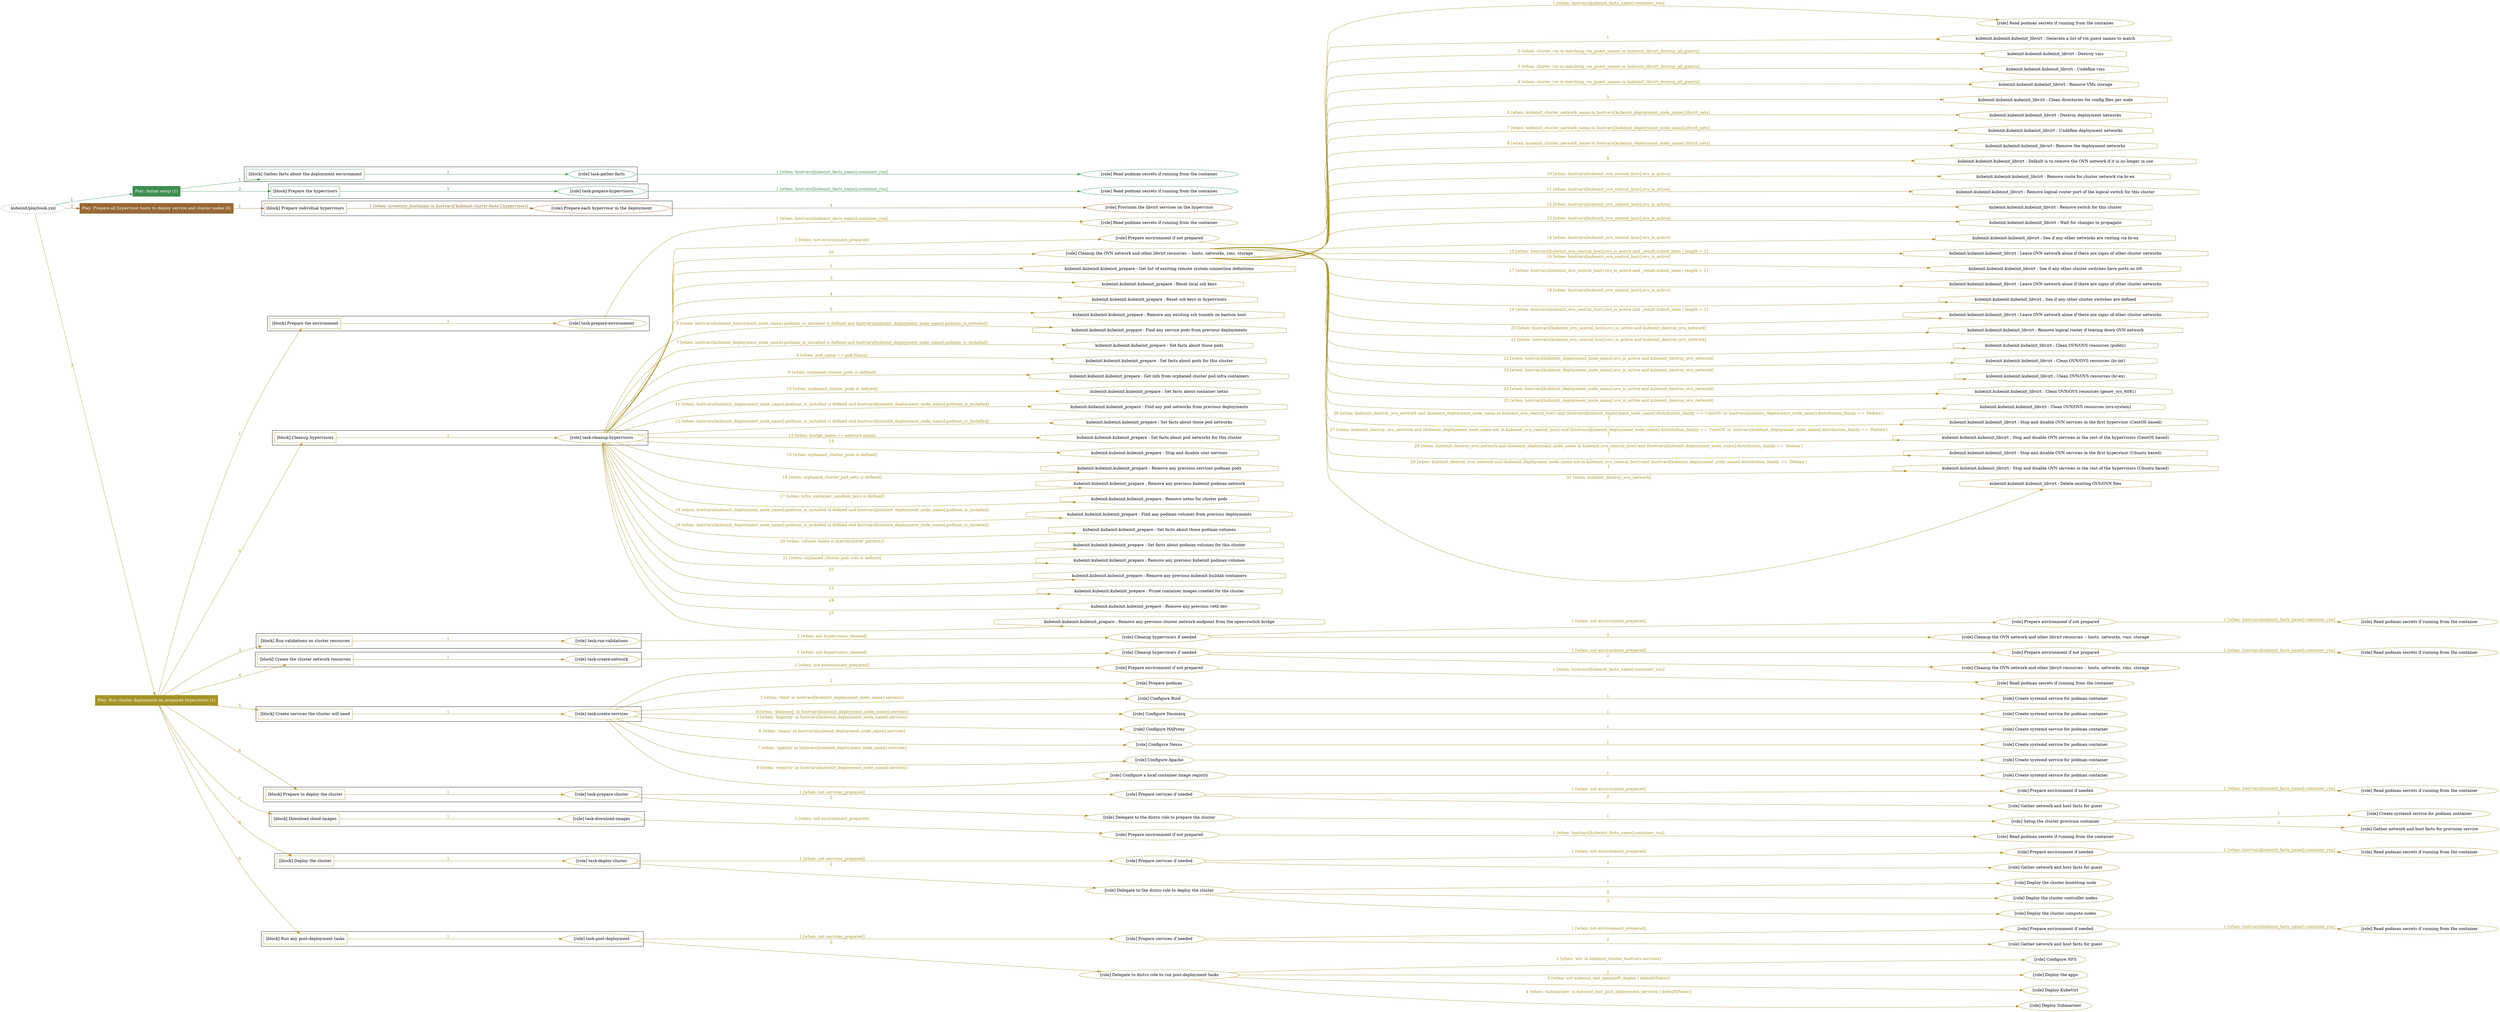 digraph {
	graph [concentrate=true ordering=in rankdir=LR ratio=fill]
	edge [esep=5 sep=10]
	"kubeinit/playbook.yml" [id=root_node style=dotted]
	play_e627af4d [label="Play: Initial setup (1)" color="#3f8d52" fontcolor="#ffffff" id=play_e627af4d shape=box style=filled tooltip=localhost]
	"kubeinit/playbook.yml" -> play_e627af4d [label="1 " color="#3f8d52" fontcolor="#3f8d52" id=edge_b1a0fa0e labeltooltip="1 " tooltip="1 "]
	subgraph "Read podman secrets if running from the container" {
		role_945a54b0 [label="[role] Read podman secrets if running from the container" color="#3f8d52" id=role_945a54b0 tooltip="Read podman secrets if running from the container"]
	}
	subgraph "task-gather-facts" {
		role_fd71c942 [label="[role] task-gather-facts" color="#3f8d52" id=role_fd71c942 tooltip="task-gather-facts"]
		role_fd71c942 -> role_945a54b0 [label="1 [when: hostvars[kubeinit_facts_name].container_run]" color="#3f8d52" fontcolor="#3f8d52" id=edge_cbf4c85c labeltooltip="1 [when: hostvars[kubeinit_facts_name].container_run]" tooltip="1 [when: hostvars[kubeinit_facts_name].container_run]"]
	}
	subgraph "Read podman secrets if running from the container" {
		role_999aba76 [label="[role] Read podman secrets if running from the container" color="#3f8d52" id=role_999aba76 tooltip="Read podman secrets if running from the container"]
	}
	subgraph "task-prepare-hypervisors" {
		role_213adda6 [label="[role] task-prepare-hypervisors" color="#3f8d52" id=role_213adda6 tooltip="task-prepare-hypervisors"]
		role_213adda6 -> role_999aba76 [label="1 [when: hostvars[kubeinit_facts_name].container_run]" color="#3f8d52" fontcolor="#3f8d52" id=edge_40049d8a labeltooltip="1 [when: hostvars[kubeinit_facts_name].container_run]" tooltip="1 [when: hostvars[kubeinit_facts_name].container_run]"]
	}
	subgraph "Play: Initial setup (1)" {
		play_e627af4d -> block_fe7d299f [label=1 color="#3f8d52" fontcolor="#3f8d52" id=edge_24dc483b labeltooltip=1 tooltip=1]
		subgraph cluster_block_fe7d299f {
			block_fe7d299f [label="[block] Gather facts about the deployment environment" color="#3f8d52" id=block_fe7d299f labeltooltip="Gather facts about the deployment environment" shape=box tooltip="Gather facts about the deployment environment"]
			block_fe7d299f -> role_fd71c942 [label="1 " color="#3f8d52" fontcolor="#3f8d52" id=edge_73c1d146 labeltooltip="1 " tooltip="1 "]
		}
		play_e627af4d -> block_44dd4f06 [label=2 color="#3f8d52" fontcolor="#3f8d52" id=edge_a7ccddb1 labeltooltip=2 tooltip=2]
		subgraph cluster_block_44dd4f06 {
			block_44dd4f06 [label="[block] Prepare the hypervisors" color="#3f8d52" id=block_44dd4f06 labeltooltip="Prepare the hypervisors" shape=box tooltip="Prepare the hypervisors"]
			block_44dd4f06 -> role_213adda6 [label="1 " color="#3f8d52" fontcolor="#3f8d52" id=edge_c45668fb labeltooltip="1 " tooltip="1 "]
		}
	}
	play_2b3767d3 [label="Play: Prepare all hypervisor hosts to deploy service and cluster nodes (0)" color="#976835" fontcolor="#ffffff" id=play_2b3767d3 shape=box style=filled tooltip="Play: Prepare all hypervisor hosts to deploy service and cluster nodes (0)"]
	"kubeinit/playbook.yml" -> play_2b3767d3 [label="2 " color="#976835" fontcolor="#976835" id=edge_b7cba304 labeltooltip="2 " tooltip="2 "]
	subgraph "Provision the libvirt services on the hypervisor" {
		role_629a93cc [label="[role] Provision the libvirt services on the hypervisor" color="#976835" id=role_629a93cc tooltip="Provision the libvirt services on the hypervisor"]
	}
	subgraph "Prepare each hypervisor in the deployment" {
		role_200c4804 [label="[role] Prepare each hypervisor in the deployment" color="#976835" id=role_200c4804 tooltip="Prepare each hypervisor in the deployment"]
		role_200c4804 -> role_629a93cc [label="1 " color="#976835" fontcolor="#976835" id=edge_9840a719 labeltooltip="1 " tooltip="1 "]
	}
	subgraph "Play: Prepare all hypervisor hosts to deploy service and cluster nodes (0)" {
		play_2b3767d3 -> block_dea57924 [label=1 color="#976835" fontcolor="#976835" id=edge_38e579b7 labeltooltip=1 tooltip=1]
		subgraph cluster_block_dea57924 {
			block_dea57924 [label="[block] Prepare individual hypervisors" color="#976835" id=block_dea57924 labeltooltip="Prepare individual hypervisors" shape=box tooltip="Prepare individual hypervisors"]
			block_dea57924 -> role_200c4804 [label="1 [when: inventory_hostname in hostvars['kubeinit-cluster-facts'].hypervisors]" color="#976835" fontcolor="#976835" id=edge_85879c3d labeltooltip="1 [when: inventory_hostname in hostvars['kubeinit-cluster-facts'].hypervisors]" tooltip="1 [when: inventory_hostname in hostvars['kubeinit-cluster-facts'].hypervisors]"]
		}
	}
	play_f3c17c21 [label="Play: Run cluster deployment on prepared hypervisors (1)" color="#a79225" fontcolor="#ffffff" id=play_f3c17c21 shape=box style=filled tooltip=localhost]
	"kubeinit/playbook.yml" -> play_f3c17c21 [label="3 " color="#a79225" fontcolor="#a79225" id=edge_9a959c52 labeltooltip="3 " tooltip="3 "]
	subgraph "Read podman secrets if running from the container" {
		role_46206eb3 [label="[role] Read podman secrets if running from the container" color="#a79225" id=role_46206eb3 tooltip="Read podman secrets if running from the container"]
	}
	subgraph "task-prepare-environment" {
		role_40ac49c7 [label="[role] task-prepare-environment" color="#a79225" id=role_40ac49c7 tooltip="task-prepare-environment"]
		role_40ac49c7 -> role_46206eb3 [label="1 [when: hostvars[kubeinit_facts_name].container_run]" color="#a79225" fontcolor="#a79225" id=edge_3f7a90fc labeltooltip="1 [when: hostvars[kubeinit_facts_name].container_run]" tooltip="1 [when: hostvars[kubeinit_facts_name].container_run]"]
	}
	subgraph "Read podman secrets if running from the container" {
		role_5d90f39e [label="[role] Read podman secrets if running from the container" color="#a79225" id=role_5d90f39e tooltip="Read podman secrets if running from the container"]
	}
	subgraph "Prepare environment if not prepared" {
		role_1dc346df [label="[role] Prepare environment if not prepared" color="#a79225" id=role_1dc346df tooltip="Prepare environment if not prepared"]
		role_1dc346df -> role_5d90f39e [label="1 [when: hostvars[kubeinit_facts_name].container_run]" color="#a79225" fontcolor="#a79225" id=edge_08c45264 labeltooltip="1 [when: hostvars[kubeinit_facts_name].container_run]" tooltip="1 [when: hostvars[kubeinit_facts_name].container_run]"]
	}
	subgraph "Cleanup the OVN network and other libvirt resources -- hosts, networks, vms, storage" {
		role_8deea401 [label="[role] Cleanup the OVN network and other libvirt resources -- hosts, networks, vms, storage" color="#a79225" id=role_8deea401 tooltip="Cleanup the OVN network and other libvirt resources -- hosts, networks, vms, storage"]
		task_f8c1eb00 [label="kubeinit.kubeinit.kubeinit_libvirt : Generate a list of vm guest names to match" color="#a79225" id=task_f8c1eb00 shape=octagon tooltip="kubeinit.kubeinit.kubeinit_libvirt : Generate a list of vm guest names to match"]
		role_8deea401 -> task_f8c1eb00 [label="1 " color="#a79225" fontcolor="#a79225" id=edge_30e89705 labeltooltip="1 " tooltip="1 "]
		task_a18265c7 [label="kubeinit.kubeinit.kubeinit_libvirt : Destroy vms" color="#a79225" id=task_a18265c7 shape=octagon tooltip="kubeinit.kubeinit.kubeinit_libvirt : Destroy vms"]
		role_8deea401 -> task_a18265c7 [label="2 [when: cluster_vm in matching_vm_guest_names or kubeinit_libvirt_destroy_all_guests]" color="#a79225" fontcolor="#a79225" id=edge_04a6ea64 labeltooltip="2 [when: cluster_vm in matching_vm_guest_names or kubeinit_libvirt_destroy_all_guests]" tooltip="2 [when: cluster_vm in matching_vm_guest_names or kubeinit_libvirt_destroy_all_guests]"]
		task_c7479c64 [label="kubeinit.kubeinit.kubeinit_libvirt : Undefine vms" color="#a79225" id=task_c7479c64 shape=octagon tooltip="kubeinit.kubeinit.kubeinit_libvirt : Undefine vms"]
		role_8deea401 -> task_c7479c64 [label="3 [when: cluster_vm in matching_vm_guest_names or kubeinit_libvirt_destroy_all_guests]" color="#a79225" fontcolor="#a79225" id=edge_e7833eb1 labeltooltip="3 [when: cluster_vm in matching_vm_guest_names or kubeinit_libvirt_destroy_all_guests]" tooltip="3 [when: cluster_vm in matching_vm_guest_names or kubeinit_libvirt_destroy_all_guests]"]
		task_2f0e3ef5 [label="kubeinit.kubeinit.kubeinit_libvirt : Remove VMs storage" color="#a79225" id=task_2f0e3ef5 shape=octagon tooltip="kubeinit.kubeinit.kubeinit_libvirt : Remove VMs storage"]
		role_8deea401 -> task_2f0e3ef5 [label="4 [when: cluster_vm in matching_vm_guest_names or kubeinit_libvirt_destroy_all_guests]" color="#a79225" fontcolor="#a79225" id=edge_33636f58 labeltooltip="4 [when: cluster_vm in matching_vm_guest_names or kubeinit_libvirt_destroy_all_guests]" tooltip="4 [when: cluster_vm in matching_vm_guest_names or kubeinit_libvirt_destroy_all_guests]"]
		task_9b758dd6 [label="kubeinit.kubeinit.kubeinit_libvirt : Clean directories for config files per node" color="#a79225" id=task_9b758dd6 shape=octagon tooltip="kubeinit.kubeinit.kubeinit_libvirt : Clean directories for config files per node"]
		role_8deea401 -> task_9b758dd6 [label="5 " color="#a79225" fontcolor="#a79225" id=edge_1ac9c36d labeltooltip="5 " tooltip="5 "]
		task_75edd86d [label="kubeinit.kubeinit.kubeinit_libvirt : Destroy deployment networks" color="#a79225" id=task_75edd86d shape=octagon tooltip="kubeinit.kubeinit.kubeinit_libvirt : Destroy deployment networks"]
		role_8deea401 -> task_75edd86d [label="6 [when: kubeinit_cluster_network_name in hostvars[kubeinit_deployment_node_name].libvirt_nets]" color="#a79225" fontcolor="#a79225" id=edge_cea6abc5 labeltooltip="6 [when: kubeinit_cluster_network_name in hostvars[kubeinit_deployment_node_name].libvirt_nets]" tooltip="6 [when: kubeinit_cluster_network_name in hostvars[kubeinit_deployment_node_name].libvirt_nets]"]
		task_c1e216cf [label="kubeinit.kubeinit.kubeinit_libvirt : Undefine deployment networks" color="#a79225" id=task_c1e216cf shape=octagon tooltip="kubeinit.kubeinit.kubeinit_libvirt : Undefine deployment networks"]
		role_8deea401 -> task_c1e216cf [label="7 [when: kubeinit_cluster_network_name in hostvars[kubeinit_deployment_node_name].libvirt_nets]" color="#a79225" fontcolor="#a79225" id=edge_84454660 labeltooltip="7 [when: kubeinit_cluster_network_name in hostvars[kubeinit_deployment_node_name].libvirt_nets]" tooltip="7 [when: kubeinit_cluster_network_name in hostvars[kubeinit_deployment_node_name].libvirt_nets]"]
		task_753be679 [label="kubeinit.kubeinit.kubeinit_libvirt : Remove the deployment networks" color="#a79225" id=task_753be679 shape=octagon tooltip="kubeinit.kubeinit.kubeinit_libvirt : Remove the deployment networks"]
		role_8deea401 -> task_753be679 [label="8 [when: kubeinit_cluster_network_name in hostvars[kubeinit_deployment_node_name].libvirt_nets]" color="#a79225" fontcolor="#a79225" id=edge_3ef0c975 labeltooltip="8 [when: kubeinit_cluster_network_name in hostvars[kubeinit_deployment_node_name].libvirt_nets]" tooltip="8 [when: kubeinit_cluster_network_name in hostvars[kubeinit_deployment_node_name].libvirt_nets]"]
		task_0149a391 [label="kubeinit.kubeinit.kubeinit_libvirt : Default is to remove the OVN network if it is no longer in use" color="#a79225" id=task_0149a391 shape=octagon tooltip="kubeinit.kubeinit.kubeinit_libvirt : Default is to remove the OVN network if it is no longer in use"]
		role_8deea401 -> task_0149a391 [label="9 " color="#a79225" fontcolor="#a79225" id=edge_0e11771b labeltooltip="9 " tooltip="9 "]
		task_54afe950 [label="kubeinit.kubeinit.kubeinit_libvirt : Remove route for cluster network via br-ex" color="#a79225" id=task_54afe950 shape=octagon tooltip="kubeinit.kubeinit.kubeinit_libvirt : Remove route for cluster network via br-ex"]
		role_8deea401 -> task_54afe950 [label="10 [when: hostvars[kubeinit_ovn_central_host].ovs_is_active]" color="#a79225" fontcolor="#a79225" id=edge_01ca79d1 labeltooltip="10 [when: hostvars[kubeinit_ovn_central_host].ovs_is_active]" tooltip="10 [when: hostvars[kubeinit_ovn_central_host].ovs_is_active]"]
		task_499bfc2d [label="kubeinit.kubeinit.kubeinit_libvirt : Remove logical router port of the logical switch for this cluster" color="#a79225" id=task_499bfc2d shape=octagon tooltip="kubeinit.kubeinit.kubeinit_libvirt : Remove logical router port of the logical switch for this cluster"]
		role_8deea401 -> task_499bfc2d [label="11 [when: hostvars[kubeinit_ovn_central_host].ovs_is_active]" color="#a79225" fontcolor="#a79225" id=edge_309923c1 labeltooltip="11 [when: hostvars[kubeinit_ovn_central_host].ovs_is_active]" tooltip="11 [when: hostvars[kubeinit_ovn_central_host].ovs_is_active]"]
		task_d9783984 [label="kubeinit.kubeinit.kubeinit_libvirt : Remove switch for this cluster" color="#a79225" id=task_d9783984 shape=octagon tooltip="kubeinit.kubeinit.kubeinit_libvirt : Remove switch for this cluster"]
		role_8deea401 -> task_d9783984 [label="12 [when: hostvars[kubeinit_ovn_central_host].ovs_is_active]" color="#a79225" fontcolor="#a79225" id=edge_e54f09f5 labeltooltip="12 [when: hostvars[kubeinit_ovn_central_host].ovs_is_active]" tooltip="12 [when: hostvars[kubeinit_ovn_central_host].ovs_is_active]"]
		task_47b3cb12 [label="kubeinit.kubeinit.kubeinit_libvirt : Wait for changes to propagate" color="#a79225" id=task_47b3cb12 shape=octagon tooltip="kubeinit.kubeinit.kubeinit_libvirt : Wait for changes to propagate"]
		role_8deea401 -> task_47b3cb12 [label="13 [when: hostvars[kubeinit_ovn_central_host].ovs_is_active]" color="#a79225" fontcolor="#a79225" id=edge_11a824d2 labeltooltip="13 [when: hostvars[kubeinit_ovn_central_host].ovs_is_active]" tooltip="13 [when: hostvars[kubeinit_ovn_central_host].ovs_is_active]"]
		task_0f1a0e48 [label="kubeinit.kubeinit.kubeinit_libvirt : See if any other networks are routing via br-ex" color="#a79225" id=task_0f1a0e48 shape=octagon tooltip="kubeinit.kubeinit.kubeinit_libvirt : See if any other networks are routing via br-ex"]
		role_8deea401 -> task_0f1a0e48 [label="14 [when: hostvars[kubeinit_ovn_central_host].ovs_is_active]" color="#a79225" fontcolor="#a79225" id=edge_41bff3da labeltooltip="14 [when: hostvars[kubeinit_ovn_central_host].ovs_is_active]" tooltip="14 [when: hostvars[kubeinit_ovn_central_host].ovs_is_active]"]
		task_198ef79d [label="kubeinit.kubeinit.kubeinit_libvirt : Leave OVN network alone if there are signs of other cluster networks" color="#a79225" id=task_198ef79d shape=octagon tooltip="kubeinit.kubeinit.kubeinit_libvirt : Leave OVN network alone if there are signs of other cluster networks"]
		role_8deea401 -> task_198ef79d [label="15 [when: hostvars[kubeinit_ovn_central_host].ovs_is_active and _result.stdout_lines | length > 1]" color="#a79225" fontcolor="#a79225" id=edge_53b9e0f5 labeltooltip="15 [when: hostvars[kubeinit_ovn_central_host].ovs_is_active and _result.stdout_lines | length > 1]" tooltip="15 [when: hostvars[kubeinit_ovn_central_host].ovs_is_active and _result.stdout_lines | length > 1]"]
		task_b1ab9388 [label="kubeinit.kubeinit.kubeinit_libvirt : See if any other cluster switches have ports on lr0" color="#a79225" id=task_b1ab9388 shape=octagon tooltip="kubeinit.kubeinit.kubeinit_libvirt : See if any other cluster switches have ports on lr0"]
		role_8deea401 -> task_b1ab9388 [label="16 [when: hostvars[kubeinit_ovn_central_host].ovs_is_active]" color="#a79225" fontcolor="#a79225" id=edge_04d40254 labeltooltip="16 [when: hostvars[kubeinit_ovn_central_host].ovs_is_active]" tooltip="16 [when: hostvars[kubeinit_ovn_central_host].ovs_is_active]"]
		task_e60fdf5b [label="kubeinit.kubeinit.kubeinit_libvirt : Leave OVN network alone if there are signs of other cluster networks" color="#a79225" id=task_e60fdf5b shape=octagon tooltip="kubeinit.kubeinit.kubeinit_libvirt : Leave OVN network alone if there are signs of other cluster networks"]
		role_8deea401 -> task_e60fdf5b [label="17 [when: hostvars[kubeinit_ovn_central_host].ovs_is_active and _result.stdout_lines | length > 1]" color="#a79225" fontcolor="#a79225" id=edge_fef4cea2 labeltooltip="17 [when: hostvars[kubeinit_ovn_central_host].ovs_is_active and _result.stdout_lines | length > 1]" tooltip="17 [when: hostvars[kubeinit_ovn_central_host].ovs_is_active and _result.stdout_lines | length > 1]"]
		task_1ed42f6c [label="kubeinit.kubeinit.kubeinit_libvirt : See if any other cluster switches are defined" color="#a79225" id=task_1ed42f6c shape=octagon tooltip="kubeinit.kubeinit.kubeinit_libvirt : See if any other cluster switches are defined"]
		role_8deea401 -> task_1ed42f6c [label="18 [when: hostvars[kubeinit_ovn_central_host].ovs_is_active]" color="#a79225" fontcolor="#a79225" id=edge_3b5e0566 labeltooltip="18 [when: hostvars[kubeinit_ovn_central_host].ovs_is_active]" tooltip="18 [when: hostvars[kubeinit_ovn_central_host].ovs_is_active]"]
		task_f97c2cfb [label="kubeinit.kubeinit.kubeinit_libvirt : Leave OVN network alone if there are signs of other cluster networks" color="#a79225" id=task_f97c2cfb shape=octagon tooltip="kubeinit.kubeinit.kubeinit_libvirt : Leave OVN network alone if there are signs of other cluster networks"]
		role_8deea401 -> task_f97c2cfb [label="19 [when: hostvars[kubeinit_ovn_central_host].ovs_is_active and _result.stdout_lines | length > 1]" color="#a79225" fontcolor="#a79225" id=edge_8f8db188 labeltooltip="19 [when: hostvars[kubeinit_ovn_central_host].ovs_is_active and _result.stdout_lines | length > 1]" tooltip="19 [when: hostvars[kubeinit_ovn_central_host].ovs_is_active and _result.stdout_lines | length > 1]"]
		task_f2e5886b [label="kubeinit.kubeinit.kubeinit_libvirt : Remove logical router if tearing down OVN network" color="#a79225" id=task_f2e5886b shape=octagon tooltip="kubeinit.kubeinit.kubeinit_libvirt : Remove logical router if tearing down OVN network"]
		role_8deea401 -> task_f2e5886b [label="20 [when: hostvars[kubeinit_ovn_central_host].ovs_is_active and kubeinit_destroy_ovn_network]" color="#a79225" fontcolor="#a79225" id=edge_bb618c50 labeltooltip="20 [when: hostvars[kubeinit_ovn_central_host].ovs_is_active and kubeinit_destroy_ovn_network]" tooltip="20 [when: hostvars[kubeinit_ovn_central_host].ovs_is_active and kubeinit_destroy_ovn_network]"]
		task_55994ff9 [label="kubeinit.kubeinit.kubeinit_libvirt : Clean OVN/OVS resources (public)" color="#a79225" id=task_55994ff9 shape=octagon tooltip="kubeinit.kubeinit.kubeinit_libvirt : Clean OVN/OVS resources (public)"]
		role_8deea401 -> task_55994ff9 [label="21 [when: hostvars[kubeinit_ovn_central_host].ovs_is_active and kubeinit_destroy_ovn_network]" color="#a79225" fontcolor="#a79225" id=edge_902edf7f labeltooltip="21 [when: hostvars[kubeinit_ovn_central_host].ovs_is_active and kubeinit_destroy_ovn_network]" tooltip="21 [when: hostvars[kubeinit_ovn_central_host].ovs_is_active and kubeinit_destroy_ovn_network]"]
		task_7dbc2802 [label="kubeinit.kubeinit.kubeinit_libvirt : Clean OVN/OVS resources (br-int)" color="#a79225" id=task_7dbc2802 shape=octagon tooltip="kubeinit.kubeinit.kubeinit_libvirt : Clean OVN/OVS resources (br-int)"]
		role_8deea401 -> task_7dbc2802 [label="22 [when: hostvars[kubeinit_deployment_node_name].ovs_is_active and kubeinit_destroy_ovn_network]" color="#a79225" fontcolor="#a79225" id=edge_b0a0f0ac labeltooltip="22 [when: hostvars[kubeinit_deployment_node_name].ovs_is_active and kubeinit_destroy_ovn_network]" tooltip="22 [when: hostvars[kubeinit_deployment_node_name].ovs_is_active and kubeinit_destroy_ovn_network]"]
		task_6e619f58 [label="kubeinit.kubeinit.kubeinit_libvirt : Clean OVN/OVS resources (br-ex)" color="#a79225" id=task_6e619f58 shape=octagon tooltip="kubeinit.kubeinit.kubeinit_libvirt : Clean OVN/OVS resources (br-ex)"]
		role_8deea401 -> task_6e619f58 [label="23 [when: hostvars[kubeinit_deployment_node_name].ovs_is_active and kubeinit_destroy_ovn_network]" color="#a79225" fontcolor="#a79225" id=edge_bc08c4d0 labeltooltip="23 [when: hostvars[kubeinit_deployment_node_name].ovs_is_active and kubeinit_destroy_ovn_network]" tooltip="23 [when: hostvars[kubeinit_deployment_node_name].ovs_is_active and kubeinit_destroy_ovn_network]"]
		task_de393d27 [label="kubeinit.kubeinit.kubeinit_libvirt : Clean OVN/OVS resources (genev_sys_6081)" color="#a79225" id=task_de393d27 shape=octagon tooltip="kubeinit.kubeinit.kubeinit_libvirt : Clean OVN/OVS resources (genev_sys_6081)"]
		role_8deea401 -> task_de393d27 [label="24 [when: hostvars[kubeinit_deployment_node_name].ovs_is_active and kubeinit_destroy_ovn_network]" color="#a79225" fontcolor="#a79225" id=edge_bcf24ac1 labeltooltip="24 [when: hostvars[kubeinit_deployment_node_name].ovs_is_active and kubeinit_destroy_ovn_network]" tooltip="24 [when: hostvars[kubeinit_deployment_node_name].ovs_is_active and kubeinit_destroy_ovn_network]"]
		task_36a2185c [label="kubeinit.kubeinit.kubeinit_libvirt : Clean OVN/OVS resources (ovs-system)" color="#a79225" id=task_36a2185c shape=octagon tooltip="kubeinit.kubeinit.kubeinit_libvirt : Clean OVN/OVS resources (ovs-system)"]
		role_8deea401 -> task_36a2185c [label="25 [when: hostvars[kubeinit_deployment_node_name].ovs_is_active and kubeinit_destroy_ovn_network]" color="#a79225" fontcolor="#a79225" id=edge_9dc57d18 labeltooltip="25 [when: hostvars[kubeinit_deployment_node_name].ovs_is_active and kubeinit_destroy_ovn_network]" tooltip="25 [when: hostvars[kubeinit_deployment_node_name].ovs_is_active and kubeinit_destroy_ovn_network]"]
		task_b24de146 [label="kubeinit.kubeinit.kubeinit_libvirt : Stop and disable OVN services in the first hypervisor (CentOS based)" color="#a79225" id=task_b24de146 shape=octagon tooltip="kubeinit.kubeinit.kubeinit_libvirt : Stop and disable OVN services in the first hypervisor (CentOS based)"]
		role_8deea401 -> task_b24de146 [label="26 [when: kubeinit_destroy_ovn_network and (kubeinit_deployment_node_name in kubeinit_ovn_central_host) and (hostvars[kubeinit_deployment_node_name].distribution_family == 'CentOS' or hostvars[kubeinit_deployment_node_name].distribution_family == 'Fedora')
]" color="#a79225" fontcolor="#a79225" id=edge_c7645178 labeltooltip="26 [when: kubeinit_destroy_ovn_network and (kubeinit_deployment_node_name in kubeinit_ovn_central_host) and (hostvars[kubeinit_deployment_node_name].distribution_family == 'CentOS' or hostvars[kubeinit_deployment_node_name].distribution_family == 'Fedora')
]" tooltip="26 [when: kubeinit_destroy_ovn_network and (kubeinit_deployment_node_name in kubeinit_ovn_central_host) and (hostvars[kubeinit_deployment_node_name].distribution_family == 'CentOS' or hostvars[kubeinit_deployment_node_name].distribution_family == 'Fedora')
]"]
		task_f4948f0d [label="kubeinit.kubeinit.kubeinit_libvirt : Stop and disable OVN services in the rest of the hypervisors (CentOS based)" color="#a79225" id=task_f4948f0d shape=octagon tooltip="kubeinit.kubeinit.kubeinit_libvirt : Stop and disable OVN services in the rest of the hypervisors (CentOS based)"]
		role_8deea401 -> task_f4948f0d [label="27 [when: kubeinit_destroy_ovn_network and (kubeinit_deployment_node_name not in kubeinit_ovn_central_host) and (hostvars[kubeinit_deployment_node_name].distribution_family == 'CentOS' or hostvars[kubeinit_deployment_node_name].distribution_family == 'Fedora')
]" color="#a79225" fontcolor="#a79225" id=edge_d04ebab8 labeltooltip="27 [when: kubeinit_destroy_ovn_network and (kubeinit_deployment_node_name not in kubeinit_ovn_central_host) and (hostvars[kubeinit_deployment_node_name].distribution_family == 'CentOS' or hostvars[kubeinit_deployment_node_name].distribution_family == 'Fedora')
]" tooltip="27 [when: kubeinit_destroy_ovn_network and (kubeinit_deployment_node_name not in kubeinit_ovn_central_host) and (hostvars[kubeinit_deployment_node_name].distribution_family == 'CentOS' or hostvars[kubeinit_deployment_node_name].distribution_family == 'Fedora')
]"]
		task_046e3c74 [label="kubeinit.kubeinit.kubeinit_libvirt : Stop and disable OVN services in the first hypervisor (Ubuntu based)" color="#a79225" id=task_046e3c74 shape=octagon tooltip="kubeinit.kubeinit.kubeinit_libvirt : Stop and disable OVN services in the first hypervisor (Ubuntu based)"]
		role_8deea401 -> task_046e3c74 [label="28 [when: kubeinit_destroy_ovn_network and (kubeinit_deployment_node_name in kubeinit_ovn_central_host) and (hostvars[kubeinit_deployment_node_name].distribution_family == 'Debian')
]" color="#a79225" fontcolor="#a79225" id=edge_471fcf57 labeltooltip="28 [when: kubeinit_destroy_ovn_network and (kubeinit_deployment_node_name in kubeinit_ovn_central_host) and (hostvars[kubeinit_deployment_node_name].distribution_family == 'Debian')
]" tooltip="28 [when: kubeinit_destroy_ovn_network and (kubeinit_deployment_node_name in kubeinit_ovn_central_host) and (hostvars[kubeinit_deployment_node_name].distribution_family == 'Debian')
]"]
		task_a0d09c1d [label="kubeinit.kubeinit.kubeinit_libvirt : Stop and disable OVN services in the rest of the hypervisors (Ubuntu based)" color="#a79225" id=task_a0d09c1d shape=octagon tooltip="kubeinit.kubeinit.kubeinit_libvirt : Stop and disable OVN services in the rest of the hypervisors (Ubuntu based)"]
		role_8deea401 -> task_a0d09c1d [label="29 [when: kubeinit_destroy_ovn_network and (kubeinit_deployment_node_name not in kubeinit_ovn_central_host) and (hostvars[kubeinit_deployment_node_name].distribution_family == 'Debian')
]" color="#a79225" fontcolor="#a79225" id=edge_56b050d1 labeltooltip="29 [when: kubeinit_destroy_ovn_network and (kubeinit_deployment_node_name not in kubeinit_ovn_central_host) and (hostvars[kubeinit_deployment_node_name].distribution_family == 'Debian')
]" tooltip="29 [when: kubeinit_destroy_ovn_network and (kubeinit_deployment_node_name not in kubeinit_ovn_central_host) and (hostvars[kubeinit_deployment_node_name].distribution_family == 'Debian')
]"]
		task_1a033113 [label="kubeinit.kubeinit.kubeinit_libvirt : Delete existing OVS/OVN files" color="#a79225" id=task_1a033113 shape=octagon tooltip="kubeinit.kubeinit.kubeinit_libvirt : Delete existing OVS/OVN files"]
		role_8deea401 -> task_1a033113 [label="30 [when: kubeinit_destroy_ovn_network]" color="#a79225" fontcolor="#a79225" id=edge_0020dc3b labeltooltip="30 [when: kubeinit_destroy_ovn_network]" tooltip="30 [when: kubeinit_destroy_ovn_network]"]
	}
	subgraph "task-cleanup-hypervisors" {
		role_2c934be8 [label="[role] task-cleanup-hypervisors" color="#a79225" id=role_2c934be8 tooltip="task-cleanup-hypervisors"]
		role_2c934be8 -> role_1dc346df [label="1 [when: not environment_prepared]" color="#a79225" fontcolor="#a79225" id=edge_361ec413 labeltooltip="1 [when: not environment_prepared]" tooltip="1 [when: not environment_prepared]"]
		task_1c09fe6f [label="kubeinit.kubeinit.kubeinit_prepare : Get list of existing remote system connection definitions" color="#a79225" id=task_1c09fe6f shape=octagon tooltip="kubeinit.kubeinit.kubeinit_prepare : Get list of existing remote system connection definitions"]
		role_2c934be8 -> task_1c09fe6f [label="2 " color="#a79225" fontcolor="#a79225" id=edge_e45b4705 labeltooltip="2 " tooltip="2 "]
		task_bb772f4c [label="kubeinit.kubeinit.kubeinit_prepare : Reset local ssh keys" color="#a79225" id=task_bb772f4c shape=octagon tooltip="kubeinit.kubeinit.kubeinit_prepare : Reset local ssh keys"]
		role_2c934be8 -> task_bb772f4c [label="3 " color="#a79225" fontcolor="#a79225" id=edge_caf37560 labeltooltip="3 " tooltip="3 "]
		task_d93689d6 [label="kubeinit.kubeinit.kubeinit_prepare : Reset ssh keys in hypervisors" color="#a79225" id=task_d93689d6 shape=octagon tooltip="kubeinit.kubeinit.kubeinit_prepare : Reset ssh keys in hypervisors"]
		role_2c934be8 -> task_d93689d6 [label="4 " color="#a79225" fontcolor="#a79225" id=edge_c0c5a394 labeltooltip="4 " tooltip="4 "]
		task_9ee9ad18 [label="kubeinit.kubeinit.kubeinit_prepare : Remove any existing ssh tunnels on bastion host" color="#a79225" id=task_9ee9ad18 shape=octagon tooltip="kubeinit.kubeinit.kubeinit_prepare : Remove any existing ssh tunnels on bastion host"]
		role_2c934be8 -> task_9ee9ad18 [label="5 " color="#a79225" fontcolor="#a79225" id=edge_d0b954eb labeltooltip="5 " tooltip="5 "]
		task_790a4637 [label="kubeinit.kubeinit.kubeinit_prepare : Find any service pods from previous deployments" color="#a79225" id=task_790a4637 shape=octagon tooltip="kubeinit.kubeinit.kubeinit_prepare : Find any service pods from previous deployments"]
		role_2c934be8 -> task_790a4637 [label="6 [when: hostvars[kubeinit_deployment_node_name].podman_is_installed is defined and hostvars[kubeinit_deployment_node_name].podman_is_installed]" color="#a79225" fontcolor="#a79225" id=edge_1a7561e5 labeltooltip="6 [when: hostvars[kubeinit_deployment_node_name].podman_is_installed is defined and hostvars[kubeinit_deployment_node_name].podman_is_installed]" tooltip="6 [when: hostvars[kubeinit_deployment_node_name].podman_is_installed is defined and hostvars[kubeinit_deployment_node_name].podman_is_installed]"]
		task_2fd76956 [label="kubeinit.kubeinit.kubeinit_prepare : Set facts about those pods" color="#a79225" id=task_2fd76956 shape=octagon tooltip="kubeinit.kubeinit.kubeinit_prepare : Set facts about those pods"]
		role_2c934be8 -> task_2fd76956 [label="7 [when: hostvars[kubeinit_deployment_node_name].podman_is_installed is defined and hostvars[kubeinit_deployment_node_name].podman_is_installed]" color="#a79225" fontcolor="#a79225" id=edge_b4bc7b37 labeltooltip="7 [when: hostvars[kubeinit_deployment_node_name].podman_is_installed is defined and hostvars[kubeinit_deployment_node_name].podman_is_installed]" tooltip="7 [when: hostvars[kubeinit_deployment_node_name].podman_is_installed is defined and hostvars[kubeinit_deployment_node_name].podman_is_installed]"]
		task_1242551d [label="kubeinit.kubeinit.kubeinit_prepare : Set facts about pods for this cluster" color="#a79225" id=task_1242551d shape=octagon tooltip="kubeinit.kubeinit.kubeinit_prepare : Set facts about pods for this cluster"]
		role_2c934be8 -> task_1242551d [label="8 [when: pod_name == pod.Name]" color="#a79225" fontcolor="#a79225" id=edge_5e9b2124 labeltooltip="8 [when: pod_name == pod.Name]" tooltip="8 [when: pod_name == pod.Name]"]
		task_2d8cf5ed [label="kubeinit.kubeinit.kubeinit_prepare : Get info from orphaned cluster pod infra containers" color="#a79225" id=task_2d8cf5ed shape=octagon tooltip="kubeinit.kubeinit.kubeinit_prepare : Get info from orphaned cluster pod infra containers"]
		role_2c934be8 -> task_2d8cf5ed [label="9 [when: orphaned_cluster_pods is defined]" color="#a79225" fontcolor="#a79225" id=edge_226942a0 labeltooltip="9 [when: orphaned_cluster_pods is defined]" tooltip="9 [when: orphaned_cluster_pods is defined]"]
		task_3d3c82a0 [label="kubeinit.kubeinit.kubeinit_prepare : Set facts about container netns" color="#a79225" id=task_3d3c82a0 shape=octagon tooltip="kubeinit.kubeinit.kubeinit_prepare : Set facts about container netns"]
		role_2c934be8 -> task_3d3c82a0 [label="10 [when: orphaned_cluster_pods is defined]" color="#a79225" fontcolor="#a79225" id=edge_27c07330 labeltooltip="10 [when: orphaned_cluster_pods is defined]" tooltip="10 [when: orphaned_cluster_pods is defined]"]
		task_e8fa02be [label="kubeinit.kubeinit.kubeinit_prepare : Find any pod networks from previous deployments" color="#a79225" id=task_e8fa02be shape=octagon tooltip="kubeinit.kubeinit.kubeinit_prepare : Find any pod networks from previous deployments"]
		role_2c934be8 -> task_e8fa02be [label="11 [when: hostvars[kubeinit_deployment_node_name].podman_is_installed is defined and hostvars[kubeinit_deployment_node_name].podman_is_installed]" color="#a79225" fontcolor="#a79225" id=edge_c488bc8f labeltooltip="11 [when: hostvars[kubeinit_deployment_node_name].podman_is_installed is defined and hostvars[kubeinit_deployment_node_name].podman_is_installed]" tooltip="11 [when: hostvars[kubeinit_deployment_node_name].podman_is_installed is defined and hostvars[kubeinit_deployment_node_name].podman_is_installed]"]
		task_e2709182 [label="kubeinit.kubeinit.kubeinit_prepare : Set facts about those pod networks" color="#a79225" id=task_e2709182 shape=octagon tooltip="kubeinit.kubeinit.kubeinit_prepare : Set facts about those pod networks"]
		role_2c934be8 -> task_e2709182 [label="12 [when: hostvars[kubeinit_deployment_node_name].podman_is_installed is defined and hostvars[kubeinit_deployment_node_name].podman_is_installed]" color="#a79225" fontcolor="#a79225" id=edge_b5d5e0ed labeltooltip="12 [when: hostvars[kubeinit_deployment_node_name].podman_is_installed is defined and hostvars[kubeinit_deployment_node_name].podman_is_installed]" tooltip="12 [when: hostvars[kubeinit_deployment_node_name].podman_is_installed is defined and hostvars[kubeinit_deployment_node_name].podman_is_installed]"]
		task_a881d5d2 [label="kubeinit.kubeinit.kubeinit_prepare : Set facts about pod networks for this cluster" color="#a79225" id=task_a881d5d2 shape=octagon tooltip="kubeinit.kubeinit.kubeinit_prepare : Set facts about pod networks for this cluster"]
		role_2c934be8 -> task_a881d5d2 [label="13 [when: bridge_name == network.name]" color="#a79225" fontcolor="#a79225" id=edge_b337edf2 labeltooltip="13 [when: bridge_name == network.name]" tooltip="13 [when: bridge_name == network.name]"]
		task_db057bde [label="kubeinit.kubeinit.kubeinit_prepare : Stop and disable user services" color="#a79225" id=task_db057bde shape=octagon tooltip="kubeinit.kubeinit.kubeinit_prepare : Stop and disable user services"]
		role_2c934be8 -> task_db057bde [label="14 " color="#a79225" fontcolor="#a79225" id=edge_201e5b4a labeltooltip="14 " tooltip="14 "]
		task_81aad5ba [label="kubeinit.kubeinit.kubeinit_prepare : Remove any previous services podman pods" color="#a79225" id=task_81aad5ba shape=octagon tooltip="kubeinit.kubeinit.kubeinit_prepare : Remove any previous services podman pods"]
		role_2c934be8 -> task_81aad5ba [label="15 [when: orphaned_cluster_pods is defined]" color="#a79225" fontcolor="#a79225" id=edge_a640f6e5 labeltooltip="15 [when: orphaned_cluster_pods is defined]" tooltip="15 [when: orphaned_cluster_pods is defined]"]
		task_1795fb6b [label="kubeinit.kubeinit.kubeinit_prepare : Remove any previous kubeinit podman network" color="#a79225" id=task_1795fb6b shape=octagon tooltip="kubeinit.kubeinit.kubeinit_prepare : Remove any previous kubeinit podman network"]
		role_2c934be8 -> task_1795fb6b [label="16 [when: orphaned_cluster_pod_nets is defined]" color="#a79225" fontcolor="#a79225" id=edge_0d8310fe labeltooltip="16 [when: orphaned_cluster_pod_nets is defined]" tooltip="16 [when: orphaned_cluster_pod_nets is defined]"]
		task_7083d52a [label="kubeinit.kubeinit.kubeinit_prepare : Remove netns for cluster pods" color="#a79225" id=task_7083d52a shape=octagon tooltip="kubeinit.kubeinit.kubeinit_prepare : Remove netns for cluster pods"]
		role_2c934be8 -> task_7083d52a [label="17 [when: infra_container_sandbox_keys is defined]" color="#a79225" fontcolor="#a79225" id=edge_9d0ba7b6 labeltooltip="17 [when: infra_container_sandbox_keys is defined]" tooltip="17 [when: infra_container_sandbox_keys is defined]"]
		task_f6773ecb [label="kubeinit.kubeinit.kubeinit_prepare : Find any podman volumes from previous deployments" color="#a79225" id=task_f6773ecb shape=octagon tooltip="kubeinit.kubeinit.kubeinit_prepare : Find any podman volumes from previous deployments"]
		role_2c934be8 -> task_f6773ecb [label="18 [when: hostvars[kubeinit_deployment_node_name].podman_is_installed is defined and hostvars[kubeinit_deployment_node_name].podman_is_installed]" color="#a79225" fontcolor="#a79225" id=edge_819ff145 labeltooltip="18 [when: hostvars[kubeinit_deployment_node_name].podman_is_installed is defined and hostvars[kubeinit_deployment_node_name].podman_is_installed]" tooltip="18 [when: hostvars[kubeinit_deployment_node_name].podman_is_installed is defined and hostvars[kubeinit_deployment_node_name].podman_is_installed]"]
		task_09be8174 [label="kubeinit.kubeinit.kubeinit_prepare : Set facts about those podman volumes" color="#a79225" id=task_09be8174 shape=octagon tooltip="kubeinit.kubeinit.kubeinit_prepare : Set facts about those podman volumes"]
		role_2c934be8 -> task_09be8174 [label="19 [when: hostvars[kubeinit_deployment_node_name].podman_is_installed is defined and hostvars[kubeinit_deployment_node_name].podman_is_installed]" color="#a79225" fontcolor="#a79225" id=edge_65300c33 labeltooltip="19 [when: hostvars[kubeinit_deployment_node_name].podman_is_installed is defined and hostvars[kubeinit_deployment_node_name].podman_is_installed]" tooltip="19 [when: hostvars[kubeinit_deployment_node_name].podman_is_installed is defined and hostvars[kubeinit_deployment_node_name].podman_is_installed]"]
		task_0e99f72a [label="kubeinit.kubeinit.kubeinit_prepare : Set facts about podman volumes for this cluster" color="#a79225" id=task_0e99f72a shape=octagon tooltip="kubeinit.kubeinit.kubeinit_prepare : Set facts about podman volumes for this cluster"]
		role_2c934be8 -> task_0e99f72a [label="20 [when: volume.Name is match(cluster_pattern)]" color="#a79225" fontcolor="#a79225" id=edge_17c8b355 labeltooltip="20 [when: volume.Name is match(cluster_pattern)]" tooltip="20 [when: volume.Name is match(cluster_pattern)]"]
		task_02b53ad3 [label="kubeinit.kubeinit.kubeinit_prepare : Remove any previous kubeinit podman volumes" color="#a79225" id=task_02b53ad3 shape=octagon tooltip="kubeinit.kubeinit.kubeinit_prepare : Remove any previous kubeinit podman volumes"]
		role_2c934be8 -> task_02b53ad3 [label="21 [when: orphaned_cluster_pod_vols is defined]" color="#a79225" fontcolor="#a79225" id=edge_3782880d labeltooltip="21 [when: orphaned_cluster_pod_vols is defined]" tooltip="21 [when: orphaned_cluster_pod_vols is defined]"]
		task_72c28633 [label="kubeinit.kubeinit.kubeinit_prepare : Remove any previous kubeinit buildah containers" color="#a79225" id=task_72c28633 shape=octagon tooltip="kubeinit.kubeinit.kubeinit_prepare : Remove any previous kubeinit buildah containers"]
		role_2c934be8 -> task_72c28633 [label="22 " color="#a79225" fontcolor="#a79225" id=edge_9ee59da4 labeltooltip="22 " tooltip="22 "]
		task_93de4d81 [label="kubeinit.kubeinit.kubeinit_prepare : Prune container images created for the cluster" color="#a79225" id=task_93de4d81 shape=octagon tooltip="kubeinit.kubeinit.kubeinit_prepare : Prune container images created for the cluster"]
		role_2c934be8 -> task_93de4d81 [label="23 " color="#a79225" fontcolor="#a79225" id=edge_3feb4a5c labeltooltip="23 " tooltip="23 "]
		task_0a806327 [label="kubeinit.kubeinit.kubeinit_prepare : Remove any previous veth dev" color="#a79225" id=task_0a806327 shape=octagon tooltip="kubeinit.kubeinit.kubeinit_prepare : Remove any previous veth dev"]
		role_2c934be8 -> task_0a806327 [label="24 " color="#a79225" fontcolor="#a79225" id=edge_3c94648a labeltooltip="24 " tooltip="24 "]
		task_2fdc1e60 [label="kubeinit.kubeinit.kubeinit_prepare : Remove any previous cluster network endpoint from the openvswitch bridge" color="#a79225" id=task_2fdc1e60 shape=octagon tooltip="kubeinit.kubeinit.kubeinit_prepare : Remove any previous cluster network endpoint from the openvswitch bridge"]
		role_2c934be8 -> task_2fdc1e60 [label="25 " color="#a79225" fontcolor="#a79225" id=edge_48a598c3 labeltooltip="25 " tooltip="25 "]
		role_2c934be8 -> role_8deea401 [label="26 " color="#a79225" fontcolor="#a79225" id=edge_6b4aa4a6 labeltooltip="26 " tooltip="26 "]
	}
	subgraph "Read podman secrets if running from the container" {
		role_c9c7cdb4 [label="[role] Read podman secrets if running from the container" color="#a79225" id=role_c9c7cdb4 tooltip="Read podman secrets if running from the container"]
	}
	subgraph "Prepare environment if not prepared" {
		role_47fc7e23 [label="[role] Prepare environment if not prepared" color="#a79225" id=role_47fc7e23 tooltip="Prepare environment if not prepared"]
		role_47fc7e23 -> role_c9c7cdb4 [label="1 [when: hostvars[kubeinit_facts_name].container_run]" color="#a79225" fontcolor="#a79225" id=edge_a57f2052 labeltooltip="1 [when: hostvars[kubeinit_facts_name].container_run]" tooltip="1 [when: hostvars[kubeinit_facts_name].container_run]"]
	}
	subgraph "Cleanup the OVN network and other libvirt resources -- hosts, networks, vms, storage" {
		role_8cd00b10 [label="[role] Cleanup the OVN network and other libvirt resources -- hosts, networks, vms, storage" color="#a79225" id=role_8cd00b10 tooltip="Cleanup the OVN network and other libvirt resources -- hosts, networks, vms, storage"]
	}
	subgraph "Cleanup hypervisors if needed" {
		role_aa371286 [label="[role] Cleanup hypervisors if needed" color="#a79225" id=role_aa371286 tooltip="Cleanup hypervisors if needed"]
		role_aa371286 -> role_47fc7e23 [label="1 [when: not environment_prepared]" color="#a79225" fontcolor="#a79225" id=edge_0e1ea3e2 labeltooltip="1 [when: not environment_prepared]" tooltip="1 [when: not environment_prepared]"]
		role_aa371286 -> role_8cd00b10 [label="2 " color="#a79225" fontcolor="#a79225" id=edge_800a4aad labeltooltip="2 " tooltip="2 "]
	}
	subgraph "task-run-validations" {
		role_4be29895 [label="[role] task-run-validations" color="#a79225" id=role_4be29895 tooltip="task-run-validations"]
		role_4be29895 -> role_aa371286 [label="1 [when: not hypervisors_cleaned]" color="#a79225" fontcolor="#a79225" id=edge_a30bf523 labeltooltip="1 [when: not hypervisors_cleaned]" tooltip="1 [when: not hypervisors_cleaned]"]
	}
	subgraph "Read podman secrets if running from the container" {
		role_a3c3a4f5 [label="[role] Read podman secrets if running from the container" color="#a79225" id=role_a3c3a4f5 tooltip="Read podman secrets if running from the container"]
	}
	subgraph "Prepare environment if not prepared" {
		role_6c996f1e [label="[role] Prepare environment if not prepared" color="#a79225" id=role_6c996f1e tooltip="Prepare environment if not prepared"]
		role_6c996f1e -> role_a3c3a4f5 [label="1 [when: hostvars[kubeinit_facts_name].container_run]" color="#a79225" fontcolor="#a79225" id=edge_633e84bd labeltooltip="1 [when: hostvars[kubeinit_facts_name].container_run]" tooltip="1 [when: hostvars[kubeinit_facts_name].container_run]"]
	}
	subgraph "Cleanup the OVN network and other libvirt resources -- hosts, networks, vms, storage" {
		role_79e32f78 [label="[role] Cleanup the OVN network and other libvirt resources -- hosts, networks, vms, storage" color="#a79225" id=role_79e32f78 tooltip="Cleanup the OVN network and other libvirt resources -- hosts, networks, vms, storage"]
	}
	subgraph "Cleanup hypervisors if needed" {
		role_2535bca0 [label="[role] Cleanup hypervisors if needed" color="#a79225" id=role_2535bca0 tooltip="Cleanup hypervisors if needed"]
		role_2535bca0 -> role_6c996f1e [label="1 [when: not environment_prepared]" color="#a79225" fontcolor="#a79225" id=edge_46d54303 labeltooltip="1 [when: not environment_prepared]" tooltip="1 [when: not environment_prepared]"]
		role_2535bca0 -> role_79e32f78 [label="2 " color="#a79225" fontcolor="#a79225" id=edge_5542f20d labeltooltip="2 " tooltip="2 "]
	}
	subgraph "task-create-network" {
		role_016c9898 [label="[role] task-create-network" color="#a79225" id=role_016c9898 tooltip="task-create-network"]
		role_016c9898 -> role_2535bca0 [label="1 [when: not hypervisors_cleaned]" color="#a79225" fontcolor="#a79225" id=edge_624e92a4 labeltooltip="1 [when: not hypervisors_cleaned]" tooltip="1 [when: not hypervisors_cleaned]"]
	}
	subgraph "Read podman secrets if running from the container" {
		role_34aa7e91 [label="[role] Read podman secrets if running from the container" color="#a79225" id=role_34aa7e91 tooltip="Read podman secrets if running from the container"]
	}
	subgraph "Prepare environment if not prepared" {
		role_44c94681 [label="[role] Prepare environment if not prepared" color="#a79225" id=role_44c94681 tooltip="Prepare environment if not prepared"]
		role_44c94681 -> role_34aa7e91 [label="1 [when: hostvars[kubeinit_facts_name].container_run]" color="#a79225" fontcolor="#a79225" id=edge_be36cad7 labeltooltip="1 [when: hostvars[kubeinit_facts_name].container_run]" tooltip="1 [when: hostvars[kubeinit_facts_name].container_run]"]
	}
	subgraph "Prepare podman" {
		role_5892aadf [label="[role] Prepare podman" color="#a79225" id=role_5892aadf tooltip="Prepare podman"]
	}
	subgraph "Create systemd service for podman container" {
		role_b4fd7609 [label="[role] Create systemd service for podman container" color="#a79225" id=role_b4fd7609 tooltip="Create systemd service for podman container"]
	}
	subgraph "Configure Bind" {
		role_84ae6d1a [label="[role] Configure Bind" color="#a79225" id=role_84ae6d1a tooltip="Configure Bind"]
		role_84ae6d1a -> role_b4fd7609 [label="1 " color="#a79225" fontcolor="#a79225" id=edge_c9d7a7f1 labeltooltip="1 " tooltip="1 "]
	}
	subgraph "Create systemd service for podman container" {
		role_c132493b [label="[role] Create systemd service for podman container" color="#a79225" id=role_c132493b tooltip="Create systemd service for podman container"]
	}
	subgraph "Configure Dnsmasq" {
		role_a76a4e90 [label="[role] Configure Dnsmasq" color="#a79225" id=role_a76a4e90 tooltip="Configure Dnsmasq"]
		role_a76a4e90 -> role_c132493b [label="1 " color="#a79225" fontcolor="#a79225" id=edge_88d901a8 labeltooltip="1 " tooltip="1 "]
	}
	subgraph "Create systemd service for podman container" {
		role_39933cb5 [label="[role] Create systemd service for podman container" color="#a79225" id=role_39933cb5 tooltip="Create systemd service for podman container"]
	}
	subgraph "Configure HAProxy" {
		role_5855276b [label="[role] Configure HAProxy" color="#a79225" id=role_5855276b tooltip="Configure HAProxy"]
		role_5855276b -> role_39933cb5 [label="1 " color="#a79225" fontcolor="#a79225" id=edge_aa9ab850 labeltooltip="1 " tooltip="1 "]
	}
	subgraph "Create systemd service for podman container" {
		role_852011e8 [label="[role] Create systemd service for podman container" color="#a79225" id=role_852011e8 tooltip="Create systemd service for podman container"]
	}
	subgraph "Configure Nexus" {
		role_85b3b44f [label="[role] Configure Nexus" color="#a79225" id=role_85b3b44f tooltip="Configure Nexus"]
		role_85b3b44f -> role_852011e8 [label="1 " color="#a79225" fontcolor="#a79225" id=edge_82df3463 labeltooltip="1 " tooltip="1 "]
	}
	subgraph "Create systemd service for podman container" {
		role_a49fca7a [label="[role] Create systemd service for podman container" color="#a79225" id=role_a49fca7a tooltip="Create systemd service for podman container"]
	}
	subgraph "Configure Apache" {
		role_98d33d32 [label="[role] Configure Apache" color="#a79225" id=role_98d33d32 tooltip="Configure Apache"]
		role_98d33d32 -> role_a49fca7a [label="1 " color="#a79225" fontcolor="#a79225" id=edge_5abe12c6 labeltooltip="1 " tooltip="1 "]
	}
	subgraph "Create systemd service for podman container" {
		role_b378b345 [label="[role] Create systemd service for podman container" color="#a79225" id=role_b378b345 tooltip="Create systemd service for podman container"]
	}
	subgraph "Configure a local container image registry" {
		role_c13edf6c [label="[role] Configure a local container image registry" color="#a79225" id=role_c13edf6c tooltip="Configure a local container image registry"]
		role_c13edf6c -> role_b378b345 [label="1 " color="#a79225" fontcolor="#a79225" id=edge_3c044441 labeltooltip="1 " tooltip="1 "]
	}
	subgraph "task-create-services" {
		role_a0c4590a [label="[role] task-create-services" color="#a79225" id=role_a0c4590a tooltip="task-create-services"]
		role_a0c4590a -> role_44c94681 [label="1 [when: not environment_prepared]" color="#a79225" fontcolor="#a79225" id=edge_67c231a3 labeltooltip="1 [when: not environment_prepared]" tooltip="1 [when: not environment_prepared]"]
		role_a0c4590a -> role_5892aadf [label="2 " color="#a79225" fontcolor="#a79225" id=edge_86589753 labeltooltip="2 " tooltip="2 "]
		role_a0c4590a -> role_84ae6d1a [label="3 [when: 'bind' in hostvars[kubeinit_deployment_node_name].services]" color="#a79225" fontcolor="#a79225" id=edge_3d69193d labeltooltip="3 [when: 'bind' in hostvars[kubeinit_deployment_node_name].services]" tooltip="3 [when: 'bind' in hostvars[kubeinit_deployment_node_name].services]"]
		role_a0c4590a -> role_a76a4e90 [label="4 [when: 'dnsmasq' in hostvars[kubeinit_deployment_node_name].services]" color="#a79225" fontcolor="#a79225" id=edge_b561453e labeltooltip="4 [when: 'dnsmasq' in hostvars[kubeinit_deployment_node_name].services]" tooltip="4 [when: 'dnsmasq' in hostvars[kubeinit_deployment_node_name].services]"]
		role_a0c4590a -> role_5855276b [label="5 [when: 'haproxy' in hostvars[kubeinit_deployment_node_name].services]" color="#a79225" fontcolor="#a79225" id=edge_53463087 labeltooltip="5 [when: 'haproxy' in hostvars[kubeinit_deployment_node_name].services]" tooltip="5 [when: 'haproxy' in hostvars[kubeinit_deployment_node_name].services]"]
		role_a0c4590a -> role_85b3b44f [label="6 [when: 'nexus' in hostvars[kubeinit_deployment_node_name].services]" color="#a79225" fontcolor="#a79225" id=edge_09c393c5 labeltooltip="6 [when: 'nexus' in hostvars[kubeinit_deployment_node_name].services]" tooltip="6 [when: 'nexus' in hostvars[kubeinit_deployment_node_name].services]"]
		role_a0c4590a -> role_98d33d32 [label="7 [when: 'apache' in hostvars[kubeinit_deployment_node_name].services]" color="#a79225" fontcolor="#a79225" id=edge_e825c996 labeltooltip="7 [when: 'apache' in hostvars[kubeinit_deployment_node_name].services]" tooltip="7 [when: 'apache' in hostvars[kubeinit_deployment_node_name].services]"]
		role_a0c4590a -> role_c13edf6c [label="8 [when: 'registry' in hostvars[kubeinit_deployment_node_name].services]" color="#a79225" fontcolor="#a79225" id=edge_9f00b2c8 labeltooltip="8 [when: 'registry' in hostvars[kubeinit_deployment_node_name].services]" tooltip="8 [when: 'registry' in hostvars[kubeinit_deployment_node_name].services]"]
	}
	subgraph "Read podman secrets if running from the container" {
		role_f2f079ac [label="[role] Read podman secrets if running from the container" color="#a79225" id=role_f2f079ac tooltip="Read podman secrets if running from the container"]
	}
	subgraph "Prepare environment if needed" {
		role_19671307 [label="[role] Prepare environment if needed" color="#a79225" id=role_19671307 tooltip="Prepare environment if needed"]
		role_19671307 -> role_f2f079ac [label="1 [when: hostvars[kubeinit_facts_name].container_run]" color="#a79225" fontcolor="#a79225" id=edge_58f14e4f labeltooltip="1 [when: hostvars[kubeinit_facts_name].container_run]" tooltip="1 [when: hostvars[kubeinit_facts_name].container_run]"]
	}
	subgraph "Gather network and host facts for guest" {
		role_2ef473a6 [label="[role] Gather network and host facts for guest" color="#a79225" id=role_2ef473a6 tooltip="Gather network and host facts for guest"]
	}
	subgraph "Prepare services if needed" {
		role_56f47d20 [label="[role] Prepare services if needed" color="#a79225" id=role_56f47d20 tooltip="Prepare services if needed"]
		role_56f47d20 -> role_19671307 [label="1 [when: not environment_prepared]" color="#a79225" fontcolor="#a79225" id=edge_3493c996 labeltooltip="1 [when: not environment_prepared]" tooltip="1 [when: not environment_prepared]"]
		role_56f47d20 -> role_2ef473a6 [label="2 " color="#a79225" fontcolor="#a79225" id=edge_558a232b labeltooltip="2 " tooltip="2 "]
	}
	subgraph "Create systemd service for podman container" {
		role_0678fb6c [label="[role] Create systemd service for podman container" color="#a79225" id=role_0678fb6c tooltip="Create systemd service for podman container"]
	}
	subgraph "Gather network and host facts for provision service" {
		role_507a9bad [label="[role] Gather network and host facts for provision service" color="#a79225" id=role_507a9bad tooltip="Gather network and host facts for provision service"]
	}
	subgraph "Setup the cluster provision container" {
		role_1f18d65b [label="[role] Setup the cluster provision container" color="#a79225" id=role_1f18d65b tooltip="Setup the cluster provision container"]
		role_1f18d65b -> role_0678fb6c [label="1 " color="#a79225" fontcolor="#a79225" id=edge_19050db6 labeltooltip="1 " tooltip="1 "]
		role_1f18d65b -> role_507a9bad [label="2 " color="#a79225" fontcolor="#a79225" id=edge_bb366d61 labeltooltip="2 " tooltip="2 "]
	}
	subgraph "Delegate to the distro role to prepare the cluster" {
		role_b86a8343 [label="[role] Delegate to the distro role to prepare the cluster" color="#a79225" id=role_b86a8343 tooltip="Delegate to the distro role to prepare the cluster"]
		role_b86a8343 -> role_1f18d65b [label="1 " color="#a79225" fontcolor="#a79225" id=edge_3991145b labeltooltip="1 " tooltip="1 "]
	}
	subgraph "task-prepare-cluster" {
		role_c38ff0c5 [label="[role] task-prepare-cluster" color="#a79225" id=role_c38ff0c5 tooltip="task-prepare-cluster"]
		role_c38ff0c5 -> role_56f47d20 [label="1 [when: not services_prepared]" color="#a79225" fontcolor="#a79225" id=edge_99f042a8 labeltooltip="1 [when: not services_prepared]" tooltip="1 [when: not services_prepared]"]
		role_c38ff0c5 -> role_b86a8343 [label="2 " color="#a79225" fontcolor="#a79225" id=edge_29b313aa labeltooltip="2 " tooltip="2 "]
	}
	subgraph "Read podman secrets if running from the container" {
		role_a618a027 [label="[role] Read podman secrets if running from the container" color="#a79225" id=role_a618a027 tooltip="Read podman secrets if running from the container"]
	}
	subgraph "Prepare environment if not prepared" {
		role_2cec5832 [label="[role] Prepare environment if not prepared" color="#a79225" id=role_2cec5832 tooltip="Prepare environment if not prepared"]
		role_2cec5832 -> role_a618a027 [label="1 [when: hostvars[kubeinit_facts_name].container_run]" color="#a79225" fontcolor="#a79225" id=edge_38d49c9b labeltooltip="1 [when: hostvars[kubeinit_facts_name].container_run]" tooltip="1 [when: hostvars[kubeinit_facts_name].container_run]"]
	}
	subgraph "task-download-images" {
		role_112484fd [label="[role] task-download-images" color="#a79225" id=role_112484fd tooltip="task-download-images"]
		role_112484fd -> role_2cec5832 [label="1 [when: not environment_prepared]" color="#a79225" fontcolor="#a79225" id=edge_bb0e93c2 labeltooltip="1 [when: not environment_prepared]" tooltip="1 [when: not environment_prepared]"]
	}
	subgraph "Read podman secrets if running from the container" {
		role_9b51cbae [label="[role] Read podman secrets if running from the container" color="#a79225" id=role_9b51cbae tooltip="Read podman secrets if running from the container"]
	}
	subgraph "Prepare environment if needed" {
		role_3345f6ee [label="[role] Prepare environment if needed" color="#a79225" id=role_3345f6ee tooltip="Prepare environment if needed"]
		role_3345f6ee -> role_9b51cbae [label="1 [when: hostvars[kubeinit_facts_name].container_run]" color="#a79225" fontcolor="#a79225" id=edge_d57a1d3f labeltooltip="1 [when: hostvars[kubeinit_facts_name].container_run]" tooltip="1 [when: hostvars[kubeinit_facts_name].container_run]"]
	}
	subgraph "Gather network and host facts for guest" {
		role_81f3e139 [label="[role] Gather network and host facts for guest" color="#a79225" id=role_81f3e139 tooltip="Gather network and host facts for guest"]
	}
	subgraph "Prepare services if needed" {
		role_33b8d19d [label="[role] Prepare services if needed" color="#a79225" id=role_33b8d19d tooltip="Prepare services if needed"]
		role_33b8d19d -> role_3345f6ee [label="1 [when: not environment_prepared]" color="#a79225" fontcolor="#a79225" id=edge_92dde463 labeltooltip="1 [when: not environment_prepared]" tooltip="1 [when: not environment_prepared]"]
		role_33b8d19d -> role_81f3e139 [label="2 " color="#a79225" fontcolor="#a79225" id=edge_52468954 labeltooltip="2 " tooltip="2 "]
	}
	subgraph "Deploy the cluster bootstrap node" {
		role_f2e47d72 [label="[role] Deploy the cluster bootstrap node" color="#a79225" id=role_f2e47d72 tooltip="Deploy the cluster bootstrap node"]
	}
	subgraph "Deploy the cluster controller nodes" {
		role_45957f75 [label="[role] Deploy the cluster controller nodes" color="#a79225" id=role_45957f75 tooltip="Deploy the cluster controller nodes"]
	}
	subgraph "Deploy the cluster compute nodes" {
		role_fdfd8ff1 [label="[role] Deploy the cluster compute nodes" color="#a79225" id=role_fdfd8ff1 tooltip="Deploy the cluster compute nodes"]
	}
	subgraph "Delegate to the distro role to deploy the cluster" {
		role_7c5b00c2 [label="[role] Delegate to the distro role to deploy the cluster" color="#a79225" id=role_7c5b00c2 tooltip="Delegate to the distro role to deploy the cluster"]
		role_7c5b00c2 -> role_f2e47d72 [label="1 " color="#a79225" fontcolor="#a79225" id=edge_1cf0d7b5 labeltooltip="1 " tooltip="1 "]
		role_7c5b00c2 -> role_45957f75 [label="2 " color="#a79225" fontcolor="#a79225" id=edge_36bf9150 labeltooltip="2 " tooltip="2 "]
		role_7c5b00c2 -> role_fdfd8ff1 [label="3 " color="#a79225" fontcolor="#a79225" id=edge_1ba76ab6 labeltooltip="3 " tooltip="3 "]
	}
	subgraph "task-deploy-cluster" {
		role_9fba05bc [label="[role] task-deploy-cluster" color="#a79225" id=role_9fba05bc tooltip="task-deploy-cluster"]
		role_9fba05bc -> role_33b8d19d [label="1 [when: not services_prepared]" color="#a79225" fontcolor="#a79225" id=edge_4c5c7d94 labeltooltip="1 [when: not services_prepared]" tooltip="1 [when: not services_prepared]"]
		role_9fba05bc -> role_7c5b00c2 [label="2 " color="#a79225" fontcolor="#a79225" id=edge_e77d513a labeltooltip="2 " tooltip="2 "]
	}
	subgraph "Read podman secrets if running from the container" {
		role_cadf4608 [label="[role] Read podman secrets if running from the container" color="#a79225" id=role_cadf4608 tooltip="Read podman secrets if running from the container"]
	}
	subgraph "Prepare environment if needed" {
		role_5943643f [label="[role] Prepare environment if needed" color="#a79225" id=role_5943643f tooltip="Prepare environment if needed"]
		role_5943643f -> role_cadf4608 [label="1 [when: hostvars[kubeinit_facts_name].container_run]" color="#a79225" fontcolor="#a79225" id=edge_ebb05bcb labeltooltip="1 [when: hostvars[kubeinit_facts_name].container_run]" tooltip="1 [when: hostvars[kubeinit_facts_name].container_run]"]
	}
	subgraph "Gather network and host facts for guest" {
		role_f458001a [label="[role] Gather network and host facts for guest" color="#a79225" id=role_f458001a tooltip="Gather network and host facts for guest"]
	}
	subgraph "Prepare services if needed" {
		role_233a6f2f [label="[role] Prepare services if needed" color="#a79225" id=role_233a6f2f tooltip="Prepare services if needed"]
		role_233a6f2f -> role_5943643f [label="1 [when: not environment_prepared]" color="#a79225" fontcolor="#a79225" id=edge_76b0473d labeltooltip="1 [when: not environment_prepared]" tooltip="1 [when: not environment_prepared]"]
		role_233a6f2f -> role_f458001a [label="2 " color="#a79225" fontcolor="#a79225" id=edge_94570901 labeltooltip="2 " tooltip="2 "]
	}
	subgraph "Configure NFS" {
		role_687edef8 [label="[role] Configure NFS" color="#a79225" id=role_687edef8 tooltip="Configure NFS"]
	}
	subgraph "Deploy the apps" {
		role_25b40e84 [label="[role] Deploy the apps" color="#a79225" id=role_25b40e84 tooltip="Deploy the apps"]
	}
	subgraph "Deploy KubeVirt" {
		role_e0654632 [label="[role] Deploy KubeVirt" color="#a79225" id=role_e0654632 tooltip="Deploy KubeVirt"]
	}
	subgraph "Deploy Submariner" {
		role_89a8ac74 [label="[role] Deploy Submariner" color="#a79225" id=role_89a8ac74 tooltip="Deploy Submariner"]
	}
	subgraph "Delegate to distro role to run post-deployment tasks" {
		role_1603e6b7 [label="[role] Delegate to distro role to run post-deployment tasks" color="#a79225" id=role_1603e6b7 tooltip="Delegate to distro role to run post-deployment tasks"]
		role_1603e6b7 -> role_687edef8 [label="1 [when: 'nfs' in kubeinit_cluster_hostvars.services]" color="#a79225" fontcolor="#a79225" id=edge_f36e8f18 labeltooltip="1 [when: 'nfs' in kubeinit_cluster_hostvars.services]" tooltip="1 [when: 'nfs' in kubeinit_cluster_hostvars.services]"]
		role_1603e6b7 -> role_25b40e84 [label="2 " color="#a79225" fontcolor="#a79225" id=edge_d7a518d5 labeltooltip="2 " tooltip="2 "]
		role_1603e6b7 -> role_e0654632 [label="3 [when: not kubeinit_okd_openshift_deploy | default(False)]" color="#a79225" fontcolor="#a79225" id=edge_b2356e22 labeltooltip="3 [when: not kubeinit_okd_openshift_deploy | default(False)]" tooltip="3 [when: not kubeinit_okd_openshift_deploy | default(False)]"]
		role_1603e6b7 -> role_89a8ac74 [label="4 [when: 'submariner' in kubeinit_fact_post_deployment_services | default(False)]" color="#a79225" fontcolor="#a79225" id=edge_a7cc4aaf labeltooltip="4 [when: 'submariner' in kubeinit_fact_post_deployment_services | default(False)]" tooltip="4 [when: 'submariner' in kubeinit_fact_post_deployment_services | default(False)]"]
	}
	subgraph "task-post-deployment" {
		role_46106554 [label="[role] task-post-deployment" color="#a79225" id=role_46106554 tooltip="task-post-deployment"]
		role_46106554 -> role_233a6f2f [label="1 [when: not services_prepared]" color="#a79225" fontcolor="#a79225" id=edge_387ad4af labeltooltip="1 [when: not services_prepared]" tooltip="1 [when: not services_prepared]"]
		role_46106554 -> role_1603e6b7 [label="2 " color="#a79225" fontcolor="#a79225" id=edge_76894ab3 labeltooltip="2 " tooltip="2 "]
	}
	subgraph "Play: Run cluster deployment on prepared hypervisors (1)" {
		play_f3c17c21 -> block_2a1e908c [label=1 color="#a79225" fontcolor="#a79225" id=edge_277dc4e0 labeltooltip=1 tooltip=1]
		subgraph cluster_block_2a1e908c {
			block_2a1e908c [label="[block] Prepare the environment" color="#a79225" id=block_2a1e908c labeltooltip="Prepare the environment" shape=box tooltip="Prepare the environment"]
			block_2a1e908c -> role_40ac49c7 [label="1 " color="#a79225" fontcolor="#a79225" id=edge_8ae8c586 labeltooltip="1 " tooltip="1 "]
		}
		play_f3c17c21 -> block_e93bc11a [label=2 color="#a79225" fontcolor="#a79225" id=edge_723553b2 labeltooltip=2 tooltip=2]
		subgraph cluster_block_e93bc11a {
			block_e93bc11a [label="[block] Cleanup hypervisors" color="#a79225" id=block_e93bc11a labeltooltip="Cleanup hypervisors" shape=box tooltip="Cleanup hypervisors"]
			block_e93bc11a -> role_2c934be8 [label="1 " color="#a79225" fontcolor="#a79225" id=edge_e23e6b94 labeltooltip="1 " tooltip="1 "]
		}
		play_f3c17c21 -> block_6c5e86f2 [label=3 color="#a79225" fontcolor="#a79225" id=edge_a723c941 labeltooltip=3 tooltip=3]
		subgraph cluster_block_6c5e86f2 {
			block_6c5e86f2 [label="[block] Run validations on cluster resources" color="#a79225" id=block_6c5e86f2 labeltooltip="Run validations on cluster resources" shape=box tooltip="Run validations on cluster resources"]
			block_6c5e86f2 -> role_4be29895 [label="1 " color="#a79225" fontcolor="#a79225" id=edge_246d7f96 labeltooltip="1 " tooltip="1 "]
		}
		play_f3c17c21 -> block_a647b73e [label=4 color="#a79225" fontcolor="#a79225" id=edge_d27defd3 labeltooltip=4 tooltip=4]
		subgraph cluster_block_a647b73e {
			block_a647b73e [label="[block] Create the cluster network resources" color="#a79225" id=block_a647b73e labeltooltip="Create the cluster network resources" shape=box tooltip="Create the cluster network resources"]
			block_a647b73e -> role_016c9898 [label="1 " color="#a79225" fontcolor="#a79225" id=edge_e32dedff labeltooltip="1 " tooltip="1 "]
		}
		play_f3c17c21 -> block_76522728 [label=5 color="#a79225" fontcolor="#a79225" id=edge_86d8cd32 labeltooltip=5 tooltip=5]
		subgraph cluster_block_76522728 {
			block_76522728 [label="[block] Create services the cluster will need" color="#a79225" id=block_76522728 labeltooltip="Create services the cluster will need" shape=box tooltip="Create services the cluster will need"]
			block_76522728 -> role_a0c4590a [label="1 " color="#a79225" fontcolor="#a79225" id=edge_f30ba9a5 labeltooltip="1 " tooltip="1 "]
		}
		play_f3c17c21 -> block_eee4b9de [label=6 color="#a79225" fontcolor="#a79225" id=edge_6bb54f39 labeltooltip=6 tooltip=6]
		subgraph cluster_block_eee4b9de {
			block_eee4b9de [label="[block] Prepare to deploy the cluster" color="#a79225" id=block_eee4b9de labeltooltip="Prepare to deploy the cluster" shape=box tooltip="Prepare to deploy the cluster"]
			block_eee4b9de -> role_c38ff0c5 [label="1 " color="#a79225" fontcolor="#a79225" id=edge_981c5918 labeltooltip="1 " tooltip="1 "]
		}
		play_f3c17c21 -> block_4ac2096f [label=7 color="#a79225" fontcolor="#a79225" id=edge_175aac19 labeltooltip=7 tooltip=7]
		subgraph cluster_block_4ac2096f {
			block_4ac2096f [label="[block] Download cloud images" color="#a79225" id=block_4ac2096f labeltooltip="Download cloud images" shape=box tooltip="Download cloud images"]
			block_4ac2096f -> role_112484fd [label="1 " color="#a79225" fontcolor="#a79225" id=edge_ad8fe419 labeltooltip="1 " tooltip="1 "]
		}
		play_f3c17c21 -> block_bbfb4f94 [label=8 color="#a79225" fontcolor="#a79225" id=edge_439f0784 labeltooltip=8 tooltip=8]
		subgraph cluster_block_bbfb4f94 {
			block_bbfb4f94 [label="[block] Deploy the cluster" color="#a79225" id=block_bbfb4f94 labeltooltip="Deploy the cluster" shape=box tooltip="Deploy the cluster"]
			block_bbfb4f94 -> role_9fba05bc [label="1 " color="#a79225" fontcolor="#a79225" id=edge_cbeb3146 labeltooltip="1 " tooltip="1 "]
		}
		play_f3c17c21 -> block_cdba79fc [label=9 color="#a79225" fontcolor="#a79225" id=edge_cd18d8af labeltooltip=9 tooltip=9]
		subgraph cluster_block_cdba79fc {
			block_cdba79fc [label="[block] Run any post-deployment tasks" color="#a79225" id=block_cdba79fc labeltooltip="Run any post-deployment tasks" shape=box tooltip="Run any post-deployment tasks"]
			block_cdba79fc -> role_46106554 [label="1 " color="#a79225" fontcolor="#a79225" id=edge_b7e17904 labeltooltip="1 " tooltip="1 "]
		}
	}
}
